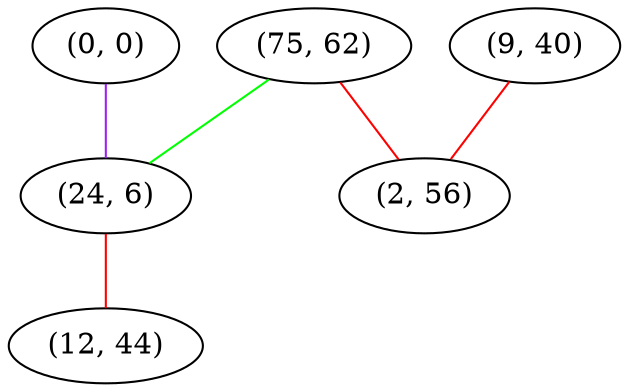 graph "" {
"(0, 0)";
"(75, 62)";
"(24, 6)";
"(9, 40)";
"(12, 44)";
"(2, 56)";
"(0, 0)" -- "(24, 6)"  [color=purple, key=0, weight=4];
"(75, 62)" -- "(2, 56)"  [color=red, key=0, weight=1];
"(75, 62)" -- "(24, 6)"  [color=green, key=0, weight=2];
"(24, 6)" -- "(12, 44)"  [color=red, key=0, weight=1];
"(9, 40)" -- "(2, 56)"  [color=red, key=0, weight=1];
}
